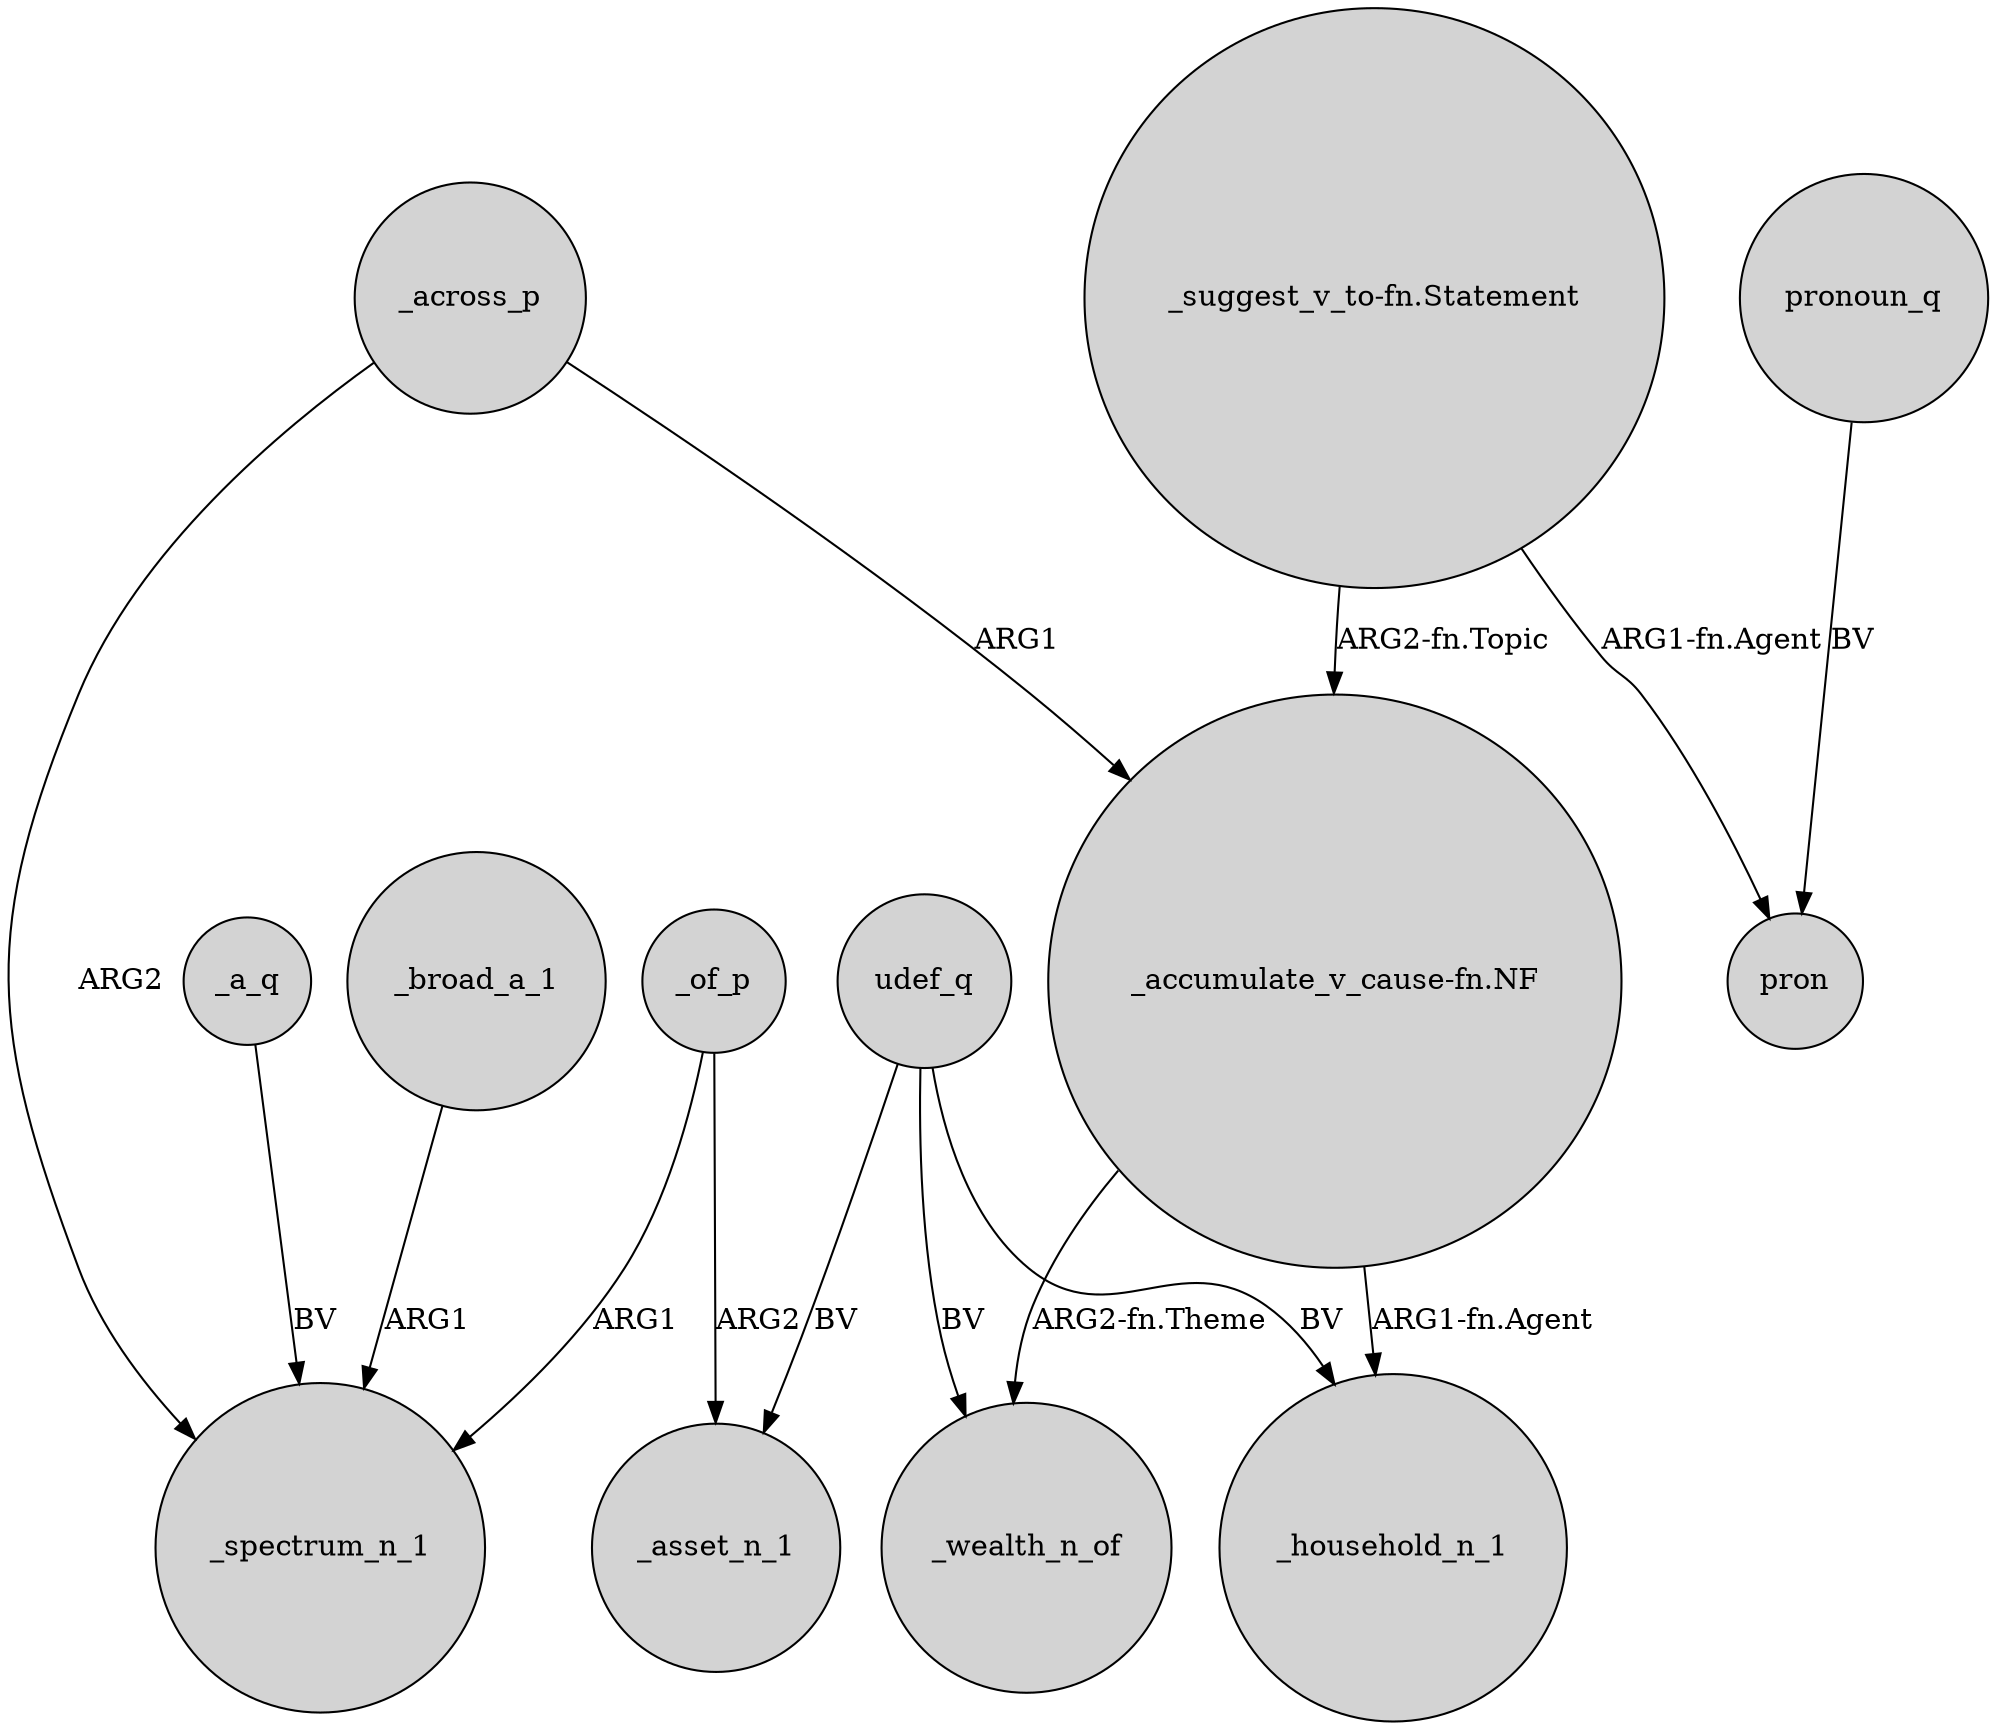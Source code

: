 digraph {
	node [shape=circle style=filled]
	_across_p -> _spectrum_n_1 [label=ARG2]
	"_accumulate_v_cause-fn.NF" -> _wealth_n_of [label="ARG2-fn.Theme"]
	"_suggest_v_to-fn.Statement" -> pron [label="ARG1-fn.Agent"]
	"_suggest_v_to-fn.Statement" -> "_accumulate_v_cause-fn.NF" [label="ARG2-fn.Topic"]
	"_accumulate_v_cause-fn.NF" -> _household_n_1 [label="ARG1-fn.Agent"]
	_a_q -> _spectrum_n_1 [label=BV]
	udef_q -> _wealth_n_of [label=BV]
	_broad_a_1 -> _spectrum_n_1 [label=ARG1]
	udef_q -> _asset_n_1 [label=BV]
	_across_p -> "_accumulate_v_cause-fn.NF" [label=ARG1]
	_of_p -> _asset_n_1 [label=ARG2]
	_of_p -> _spectrum_n_1 [label=ARG1]
	udef_q -> _household_n_1 [label=BV]
	pronoun_q -> pron [label=BV]
}
